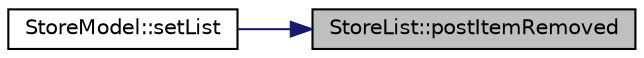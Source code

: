 digraph "StoreList::postItemRemoved"
{
 // INTERACTIVE_SVG=YES
 // LATEX_PDF_SIZE
  edge [fontname="Helvetica",fontsize="10",labelfontname="Helvetica",labelfontsize="10"];
  node [fontname="Helvetica",fontsize="10",shape=record];
  rankdir="RL";
  Node101 [label="StoreList::postItemRemoved",height=0.2,width=0.4,color="black", fillcolor="grey75", style="filled", fontcolor="black",tooltip=" "];
  Node101 -> Node102 [dir="back",color="midnightblue",fontsize="10",style="solid",fontname="Helvetica"];
  Node102 [label="StoreModel::setList",height=0.2,width=0.4,color="black", fillcolor="white", style="filled",URL="$class_store_model.html#aead3acaf53ddb82090a56a062c4d2c35",tooltip=" "];
}

